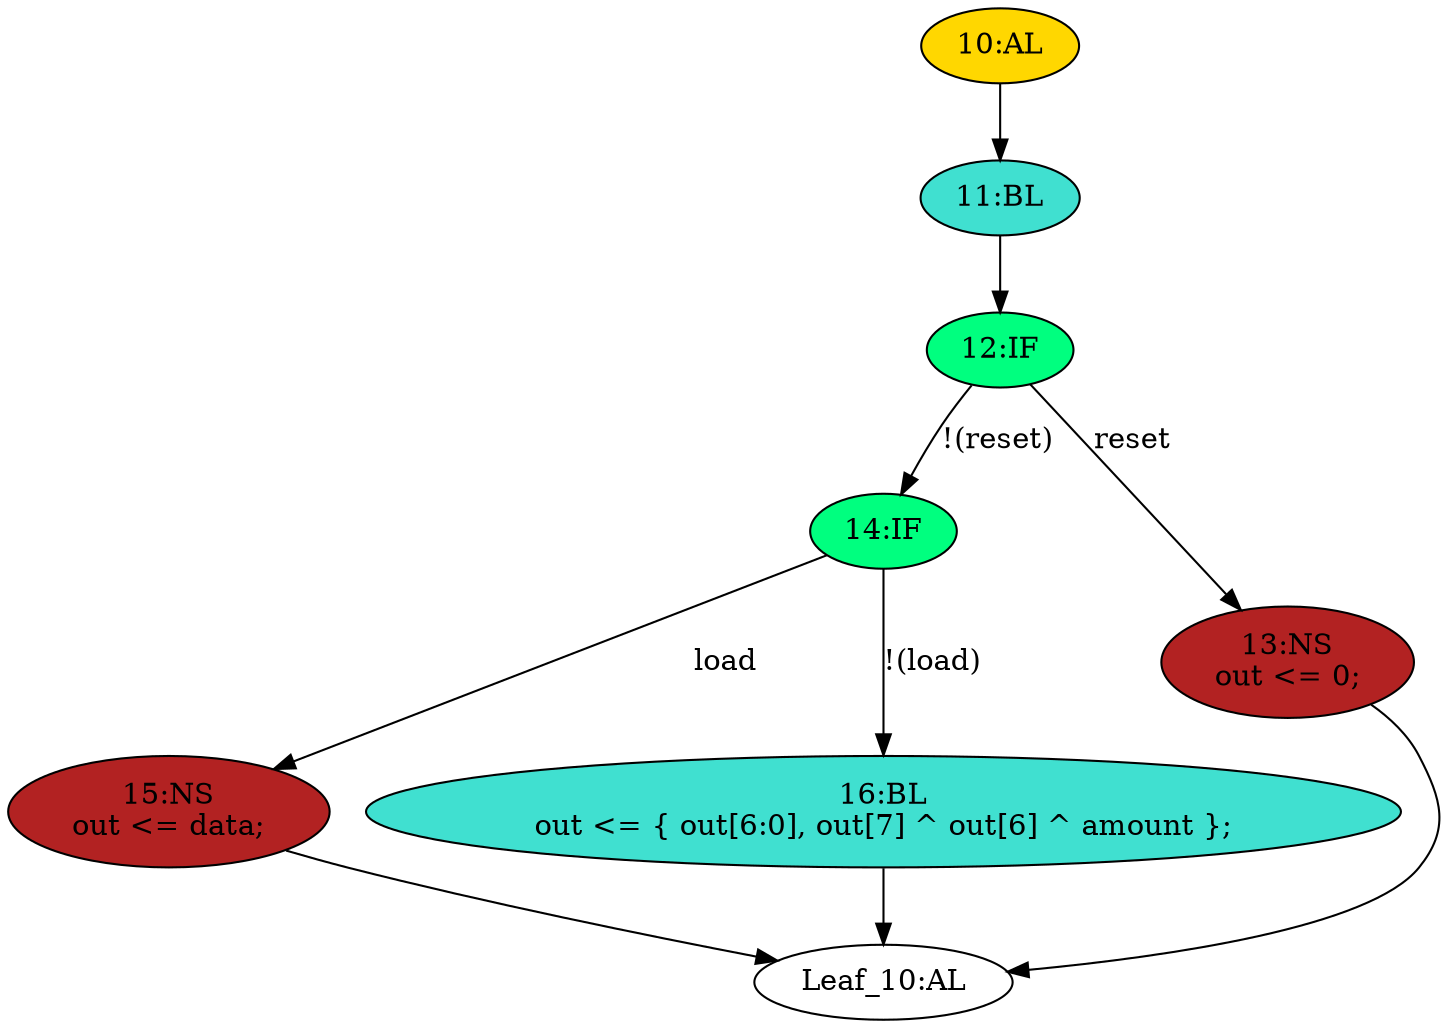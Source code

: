 strict digraph "" {
	node [label="\N"];
	"10:AL"	[ast="<pyverilog.vparser.ast.Always object at 0x7f626eea17d0>",
		clk_sens=True,
		fillcolor=gold,
		label="10:AL",
		sens="['clk', 'reset']",
		statements="[]",
		style=filled,
		typ=Always,
		use_var="['load', 'reset', 'amount', 'data', 'out']"];
	"11:BL"	[ast="<pyverilog.vparser.ast.Block object at 0x7f626eea1b10>",
		fillcolor=turquoise,
		label="11:BL",
		statements="[]",
		style=filled,
		typ=Block];
	"10:AL" -> "11:BL"	[cond="[]",
		lineno=None];
	"12:IF"	[ast="<pyverilog.vparser.ast.IfStatement object at 0x7f626eea1e50>",
		fillcolor=springgreen,
		label="12:IF",
		statements="[]",
		style=filled,
		typ=IfStatement];
	"14:IF"	[ast="<pyverilog.vparser.ast.IfStatement object at 0x7f626ee8a250>",
		fillcolor=springgreen,
		label="14:IF",
		statements="[]",
		style=filled,
		typ=IfStatement];
	"12:IF" -> "14:IF"	[cond="['reset']",
		label="!(reset)",
		lineno=12];
	"13:NS"	[ast="<pyverilog.vparser.ast.NonblockingSubstitution object at 0x7f626ee8a950>",
		fillcolor=firebrick,
		label="13:NS
out <= 0;",
		statements="[<pyverilog.vparser.ast.NonblockingSubstitution object at 0x7f626ee8a950>]",
		style=filled,
		typ=NonblockingSubstitution];
	"12:IF" -> "13:NS"	[cond="['reset']",
		label=reset,
		lineno=12];
	"11:BL" -> "12:IF"	[cond="[]",
		lineno=None];
	"15:NS"	[ast="<pyverilog.vparser.ast.NonblockingSubstitution object at 0x7f626ee8a7d0>",
		fillcolor=firebrick,
		label="15:NS
out <= data;",
		statements="[<pyverilog.vparser.ast.NonblockingSubstitution object at 0x7f626ee8a7d0>]",
		style=filled,
		typ=NonblockingSubstitution];
	"14:IF" -> "15:NS"	[cond="['load']",
		label=load,
		lineno=14];
	"16:BL"	[ast="<pyverilog.vparser.ast.Block object at 0x7f626ee8a290>",
		fillcolor=turquoise,
		label="16:BL
out <= { out[6:0], out[7] ^ out[6] ^ amount };",
		statements="[<pyverilog.vparser.ast.NonblockingSubstitution object at 0x7f626ee8a2d0>]",
		style=filled,
		typ=Block];
	"14:IF" -> "16:BL"	[cond="['load']",
		label="!(load)",
		lineno=14];
	"Leaf_10:AL"	[def_var="['out']",
		label="Leaf_10:AL"];
	"15:NS" -> "Leaf_10:AL"	[cond="[]",
		lineno=None];
	"13:NS" -> "Leaf_10:AL"	[cond="[]",
		lineno=None];
	"16:BL" -> "Leaf_10:AL"	[cond="[]",
		lineno=None];
}
